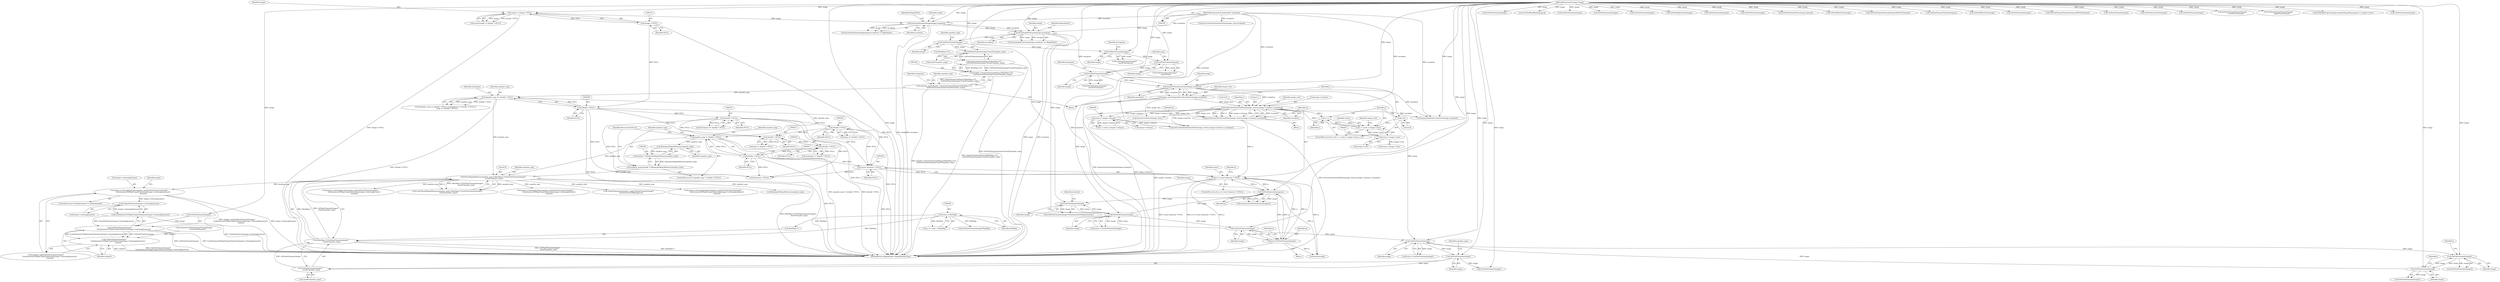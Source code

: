 digraph "0_ImageMagick_76401e172ea3a55182be2b8e2aca4d07270f6da6_0@array" {
"1000666" [label="(Call,image->colormap[j].green=equalize_map[GetPixelChannels(image)*\n                ScaleQuantumToMap(ClampToQuantum(image->colormap[j].green))+\n                channel])"];
"1000447" [label="(Call,ResetMagickMemory(equalize_map,0,(MaxMap+1)*GetPixelChannels(image)*\n    sizeof(*equalize_map)))"];
"1000253" [label="(Call,equalize_map=(double *) RelinquishMagickMemory(equalize_map))"];
"1000255" [label="(Call,(double *) RelinquishMagickMemory(equalize_map))"];
"1000257" [label="(Call,RelinquishMagickMemory(equalize_map))"];
"1000248" [label="(Call,equalize_map != (double *) NULL)"];
"1000206" [label="(Call,equalize_map == (double *) NULL)"];
"1000162" [label="(Call,equalize_map=(double *) AcquireQuantumMemory(MaxMap+1UL,\n     GetPixelChannels(image)*sizeof(*equalize_map)))"];
"1000164" [label="(Call,(double *) AcquireQuantumMemory(MaxMap+1UL,\n     GetPixelChannels(image)*sizeof(*equalize_map)))"];
"1000166" [label="(Call,AcquireQuantumMemory(MaxMap+1UL,\n     GetPixelChannels(image)*sizeof(*equalize_map)))"];
"1000170" [label="(Call,GetPixelChannels(image)*sizeof(*equalize_map))"];
"1000171" [label="(Call,GetPixelChannels(image))"];
"1000156" [label="(Call,SyncImagePixelCache(image,exception))"];
"1000133" [label="(Call,AccelerateEqualizeImage(image,exception))"];
"1000120" [label="(Call,image != (Image *) NULL)"];
"1000106" [label="(MethodParameterIn,Image *image)"];
"1000122" [label="(Call,(Image *) NULL)"];
"1000107" [label="(MethodParameterIn,ExceptionInfo *exception)"];
"1000208" [label="(Call,(double *) NULL)"];
"1000250" [label="(Call,(double *) NULL)"];
"1000238" [label="(Call,(double *) NULL)"];
"1000226" [label="(Call,(double *) NULL)"];
"1000219" [label="(Call,(double *) NULL)"];
"1000214" [label="(Call,(double *) NULL)"];
"1000450" [label="(Call,(MaxMap+1)*GetPixelChannels(image)*\n    sizeof(*equalize_map))"];
"1000419" [label="(Call,(ssize_t) MaxMap)"];
"1000454" [label="(Call,GetPixelChannels(image)*\n    sizeof(*equalize_map))"];
"1000455" [label="(Call,GetPixelChannels(image))"];
"1000403" [label="(Call,GetPixelChannels(image))"];
"1000285" [label="(Call,AcquireVirtualCacheView(image,exception))"];
"1000278" [label="(Call,GetPixelChannels(image))"];
"1000199" [label="(Call,GetPixelChannels(image))"];
"1000185" [label="(Call,GetPixelChannels(image))"];
"1000389" [label="(Call,GetPixelChannels(image))"];
"1000353" [label="(Call,GetPixelChannels(image))"];
"1000382" [label="(Call,GetPixelChannels(image))"];
"1000374" [label="(Call,GetPixelIntensity(image,p))"];
"1000387" [label="(Call,p+=GetPixelChannels(image))"];
"1000321" [label="(Call,p == (const Quantum *) NULL)"];
"1000309" [label="(Call,p=GetCacheViewVirtualPixels(image_view,0,y,image->columns,1,exception))"];
"1000311" [label="(Call,GetCacheViewVirtualPixels(image_view,0,y,image->columns,1,exception))"];
"1000283" [label="(Call,image_view=AcquireVirtualCacheView(image,exception))"];
"1000292" [label="(Call,y < (ssize_t) image->rows)"];
"1000289" [label="(Call,y=0)"];
"1000299" [label="(Call,y++)"];
"1000294" [label="(Call,(ssize_t) image->rows)"];
"1000337" [label="(Call,(ssize_t) image->columns)"];
"1000323" [label="(Call,(const Quantum *) NULL)"];
"1000440" [label="(Call,GetPixelChannels(image))"];
"1000431" [label="(Call,GetPixelChannels(image))"];
"1000681" [label="(Call,ClampToQuantum(image->colormap[j].green))"];
"1000680" [label="(Call,ScaleQuantumToMap(ClampToQuantum(image->colormap[j].green)))"];
"1000677" [label="(Call,GetPixelChannels(image)*\n                ScaleQuantumToMap(ClampToQuantum(image->colormap[j].green)))"];
"1000676" [label="(Call,GetPixelChannels(image)*\n                ScaleQuantumToMap(ClampToQuantum(image->colormap[j].green))+\n                channel)"];
"1000404" [label="(Identifier,image)"];
"1000484" [label="(Call,GetPixelChannels(image))"];
"1000175" [label="(Identifier,equalize_map)"];
"1000381" [label="(Call,GetPixelChannels(image)*ScaleQuantumToMap(intensity))"];
"1000249" [label="(Identifier,equalize_map)"];
"1000354" [label="(Identifier,image)"];
"1000228" [label="(Identifier,NULL)"];
"1000296" [label="(Call,image->rows)"];
"1000449" [label="(Literal,0)"];
"1000282" [label="(Identifier,histogram)"];
"1000314" [label="(Identifier,y)"];
"1000155" [label="(Call,SyncImagePixelCache(image,exception) == MagickFalse)"];
"1000909" [label="(Call,GetPixelChannels(image))"];
"1000300" [label="(Identifier,y)"];
"1000456" [label="(Identifier,image)"];
"1000447" [label="(Call,ResetMagickMemory(equalize_map,0,(MaxMap+1)*GetPixelChannels(image)*\n    sizeof(*equalize_map)))"];
"1000177" [label="(Identifier,histogram)"];
"1000258" [label="(Identifier,equalize_map)"];
"1000813" [label="(Call,GetCacheViewAuthenticPixels(image_view,0,y,image->columns,1,exception))"];
"1000216" [label="(Identifier,NULL)"];
"1000257" [label="(Call,RelinquishMagickMemory(equalize_map))"];
"1000351" [label="(Call,(ssize_t) GetPixelChannels(image))"];
"1000658" [label="(ControlStructure,if (black[channel] != white[channel]))"];
"1000850" [label="(Call,GetPixelReadMask(image,q))"];
"1000106" [label="(MethodParameterIn,Image *image)"];
"1000439" [label="(Call,GetPixelChannels(image)*j)"];
"1000198" [label="(Call,GetPixelChannels(image)*\n    sizeof(*map))"];
"1000189" [label="(Identifier,histogram)"];
"1000620" [label="(Call,image->colormap[j].red=equalize_map[GetPixelChannels(image)*\n                ScaleQuantumToMap(ClampToQuantum(image->colormap[j].red))+\n                channel])"];
"1000212" [label="(Call,histogram == (double *) NULL)"];
"1000318" [label="(Literal,1)"];
"1000236" [label="(Call,histogram != (double *) NULL)"];
"1000328" [label="(Identifier,status)"];
"1000217" [label="(Call,map == (double *) NULL)"];
"1000393" [label="(Call,DestroyCacheView(image_view))"];
"1000392" [label="(Identifier,image_view)"];
"1000277" [label="(Call,GetPixelChannels(image)*\n    sizeof(*histogram))"];
"1000166" [label="(Call,AcquireQuantumMemory(MaxMap+1UL,\n     GetPixelChannels(image)*sizeof(*equalize_map)))"];
"1000335" [label="(Call,x < (ssize_t) image->columns)"];
"1000121" [label="(Identifier,image)"];
"1000455" [label="(Call,GetPixelChannels(image))"];
"1000213" [label="(Identifier,histogram)"];
"1000825" [label="(Call,(Quantum *) NULL)"];
"1000385" [label="(Identifier,intensity)"];
"1000210" [label="(Identifier,NULL)"];
"1000918" [label="(Call,GetPixelChannels(image))"];
"1000868" [label="(Call,GetPixelChannels(image))"];
"1000226" [label="(Call,(double *) NULL)"];
"1000922" [label="(Call,SyncCacheViewAuthenticPixels(image_view,exception))"];
"1000344" [label="(Block,)"];
"1000320" [label="(ControlStructure,if (p == (const Quantum *) NULL))"];
"1000770" [label="(Call,GetPixelChannels(image))"];
"1000162" [label="(Call,equalize_map=(double *) AcquireQuantumMemory(MaxMap+1UL,\n     GetPixelChannels(image)*sizeof(*equalize_map)))"];
"1000445" [label="(Call,(void) ResetMagickMemory(equalize_map,0,(MaxMap+1)*GetPixelChannels(image)*\n    sizeof(*equalize_map)))"];
"1000156" [label="(Call,SyncImagePixelCache(image,exception))"];
"1000108" [label="(Block,)"];
"1000417" [label="(Call,j <= (ssize_t) MaxMap)"];
"1000163" [label="(Identifier,equalize_map)"];
"1000375" [label="(Identifier,image)"];
"1000203" [label="(Identifier,map)"];
"1000312" [label="(Identifier,image_view)"];
"1000712" [label="(Call,image->colormap[j].blue=equalize_map[GetPixelChannels(image)*\n                ScaleQuantumToMap(ClampToQuantum(image->colormap[j].blue))+\n                channel])"];
"1000135" [label="(Identifier,exception)"];
"1000284" [label="(Identifier,image_view)"];
"1000325" [label="(Identifier,NULL)"];
"1000674" [label="(Call,equalize_map[GetPixelChannels(image)*\n                ScaleQuantumToMap(ClampToQuantum(image->colormap[j].green))+\n                channel])"];
"1000787" [label="(Call,AcquireAuthenticCacheView(image,exception))"];
"1000219" [label="(Call,(double *) NULL)"];
"1000240" [label="(Identifier,NULL)"];
"1000185" [label="(Call,GetPixelChannels(image))"];
"1000260" [label="(Identifier,ResourceLimitError)"];
"1000252" [label="(Identifier,NULL)"];
"1000442" [label="(Identifier,j)"];
"1000134" [label="(Identifier,image)"];
"1000376" [label="(Identifier,p)"];
"1000431" [label="(Call,GetPixelChannels(image))"];
"1000450" [label="(Call,(MaxMap+1)*GetPixelChannels(image)*\n    sizeof(*equalize_map))"];
"1000207" [label="(Identifier,equalize_map)"];
"1000238" [label="(Call,(double *) NULL)"];
"1000199" [label="(Call,GetPixelChannels(image))"];
"1000132" [label="(Call,AccelerateEqualizeImage(image,exception) != MagickFalse)"];
"1000158" [label="(Identifier,exception)"];
"1000678" [label="(Call,GetPixelChannels(image))"];
"1000739" [label="(Call,GetPixelAlphaTraits(image))"];
"1000724" [label="(Call,GetPixelChannels(image))"];
"1000214" [label="(Call,(double *) NULL)"];
"1000285" [label="(Call,AcquireVirtualCacheView(image,exception))"];
"1000430" [label="(Call,GetPixelChannels(image)*j)"];
"1000255" [label="(Call,(double *) RelinquishMagickMemory(equalize_map))"];
"1000171" [label="(Call,GetPixelChannels(image))"];
"1000279" [label="(Identifier,image)"];
"1000250" [label="(Call,(double *) NULL)"];
"1000459" [label="(Identifier,equalize_map)"];
"1000432" [label="(Identifier,image)"];
"1000682" [label="(Call,image->colormap[j].green)"];
"1000666" [label="(Call,image->colormap[j].green=equalize_map[GetPixelChannels(image)*\n                ScaleQuantumToMap(ClampToQuantum(image->colormap[j].green))+\n                channel])"];
"1000550" [label="(Call,GetPixelChannels(image))"];
"1000337" [label="(Call,(ssize_t) image->columns)"];
"1000694" [label="(Identifier,image)"];
"1000882" [label="(Call,GetPixelChannelTraits(image,channel))"];
"1000119" [label="(Call,assert(image != (Image *) NULL))"];
"1000904" [label="(Call,ClampToQuantum(equalize_map[GetPixelChannels(image)*\n          ScaleQuantumToMap(q[j])+j]))"];
"1000457" [label="(Call,sizeof(*equalize_map))"];
"1000283" [label="(Call,image_view=AcquireVirtualCacheView(image,exception))"];
"1000323" [label="(Call,(const Quantum *) NULL)"];
"1000315" [label="(Call,image->columns)"];
"1000353" [label="(Call,GetPixelChannels(image))"];
"1000504" [label="(Call,GetPixelChannels(image)*MaxMap)"];
"1000387" [label="(Call,p+=GetPixelChannels(image))"];
"1000173" [label="(Call,sizeof(*equalize_map))"];
"1000170" [label="(Call,GetPixelChannels(image)*sizeof(*equalize_map))"];
"1000253" [label="(Call,equalize_map=(double *) RelinquishMagickMemory(equalize_map))"];
"1000374" [label="(Call,GetPixelIntensity(image,p))"];
"1000421" [label="(Identifier,MaxMap)"];
"1000206" [label="(Call,equalize_map == (double *) NULL)"];
"1000254" [label="(Identifier,equalize_map)"];
"1000164" [label="(Call,(double *) AcquireQuantumMemory(MaxMap+1UL,\n     GetPixelChannels(image)*sizeof(*equalize_map)))"];
"1000311" [label="(Call,GetCacheViewVirtualPixels(image_view,0,y,image->columns,1,exception))"];
"1000383" [label="(Identifier,image)"];
"1000310" [label="(Identifier,p)"];
"1000382" [label="(Call,GetPixelChannels(image))"];
"1000107" [label="(MethodParameterIn,ExceptionInfo *exception)"];
"1000601" [label="(Call,GetPixelRedTraits(image))"];
"1000309" [label="(Call,p=GetCacheViewVirtualPixels(image_view,0,y,image->columns,1,exception))"];
"1000287" [label="(Identifier,exception)"];
"1000339" [label="(Call,image->columns)"];
"1000122" [label="(Call,(Image *) NULL)"];
"1000758" [label="(Call,image->colormap[j].alpha=equalize_map[GetPixelChannels(image)*\n                ScaleQuantumToMap(ClampToQuantum(image->colormap[j].alpha))+\n                channel])"];
"1000433" [label="(Identifier,j)"];
"1000968" [label="(MethodReturn,MagickExport MagickBooleanType)"];
"1000333" [label="(Identifier,x)"];
"1000964" [label="(Call,RelinquishMagickMemory(equalize_map))"];
"1000167" [label="(Call,MaxMap+1UL)"];
"1000248" [label="(Call,equalize_map != (double *) NULL)"];
"1000653" [label="(Call,channel=GetPixelChannelChannel(image,\n              GreenPixelChannel))"];
"1000390" [label="(Identifier,image)"];
"1000286" [label="(Identifier,image)"];
"1000403" [label="(Call,GetPixelChannels(image))"];
"1000289" [label="(Call,y=0)"];
"1000796" [label="(Call,(ssize_t) image->rows)"];
"1000701" [label="(Call,GetPixelChannelChannel(image,BluePixelChannel))"];
"1000876" [label="(Call,GetPixelChannelChannel(image,j))"];
"1000454" [label="(Call,GetPixelChannels(image)*\n    sizeof(*equalize_map))"];
"1000693" [label="(Call,GetPixelBlueTraits(image))"];
"1000451" [label="(Call,MaxMap+1)"];
"1000299" [label="(Call,y++)"];
"1000291" [label="(Literal,0)"];
"1000533" [label="(Call,GetPixelChannels(image))"];
"1000124" [label="(Identifier,NULL)"];
"1000372" [label="(Call,intensity=GetPixelIntensity(image,p))"];
"1000680" [label="(Call,ScaleQuantumToMap(ClampToQuantum(image->colormap[j].green)))"];
"1000609" [label="(Call,GetPixelChannelChannel(image,RedPixelChannel))"];
"1000157" [label="(Identifier,image)"];
"1000321" [label="(Call,p == (const Quantum *) NULL)"];
"1000681" [label="(Call,ClampToQuantum(image->colormap[j].green))"];
"1000294" [label="(Call,(ssize_t) image->rows)"];
"1000667" [label="(Call,image->colormap[j].green)"];
"1000200" [label="(Identifier,image)"];
"1000186" [label="(Identifier,image)"];
"1000136" [label="(Identifier,MagickFalse)"];
"1000319" [label="(Identifier,exception)"];
"1000359" [label="(Call,intensity=p[i])"];
"1000301" [label="(Block,)"];
"1000440" [label="(Call,GetPixelChannels(image))"];
"1000857" [label="(Call,GetPixelChannels(image))"];
"1000647" [label="(Call,GetPixelGreenTraits(image))"];
"1000632" [label="(Call,GetPixelChannels(image))"];
"1000655" [label="(Call,GetPixelChannelChannel(image,\n              GreenPixelChannel))"];
"1000290" [label="(Identifier,y)"];
"1000133" [label="(Call,AccelerateEqualizeImage(image,exception))"];
"1000221" [label="(Identifier,NULL)"];
"1000401" [label="(Call,(ssize_t) GetPixelChannels(image))"];
"1000313" [label="(Literal,0)"];
"1000747" [label="(Call,GetPixelChannelChannel(image,\n              AlphaPixelChannel))"];
"1000184" [label="(Call,GetPixelChannels(image)*\n    sizeof(*histogram))"];
"1000689" [label="(Identifier,channel)"];
"1000448" [label="(Identifier,equalize_map)"];
"1000292" [label="(Call,y < (ssize_t) image->rows)"];
"1000306" [label="(Identifier,status)"];
"1000120" [label="(Call,image != (Image *) NULL)"];
"1000677" [label="(Call,GetPixelChannels(image)*\n                ScaleQuantumToMap(ClampToQuantum(image->colormap[j].green)))"];
"1000247" [label="(ControlStructure,if (equalize_map != (double *) NULL))"];
"1000941" [label="(Call,SetImageProgress(image,EqualizeImageTag,progress++,image->rows))"];
"1000419" [label="(Call,(ssize_t) MaxMap)"];
"1000224" [label="(Call,map != (double *) NULL)"];
"1000288" [label="(ControlStructure,for (y=0; y < (ssize_t) image->rows; y++))"];
"1000322" [label="(Identifier,p)"];
"1000505" [label="(Call,GetPixelChannels(image))"];
"1000278" [label="(Call,GetPixelChannels(image))"];
"1000388" [label="(Identifier,p)"];
"1000159" [label="(Identifier,MagickFalse)"];
"1000389" [label="(Call,GetPixelChannels(image))"];
"1000676" [label="(Call,GetPixelChannels(image)*\n                ScaleQuantumToMap(ClampToQuantum(image->colormap[j].green))+\n                channel)"];
"1000343" [label="(Identifier,x)"];
"1000208" [label="(Call,(double *) NULL)"];
"1000205" [label="(Call,(equalize_map == (double *) NULL) || (histogram == (double *) NULL) ||\n      (map == (double *) NULL))"];
"1000172" [label="(Identifier,image)"];
"1000293" [label="(Identifier,y)"];
"1000441" [label="(Identifier,image)"];
"1000666" -> "1000658"  [label="AST: "];
"1000666" -> "1000674"  [label="CFG: "];
"1000667" -> "1000666"  [label="AST: "];
"1000674" -> "1000666"  [label="AST: "];
"1000694" -> "1000666"  [label="CFG: "];
"1000666" -> "1000968"  [label="DDG: equalize_map[GetPixelChannels(image)*\n                ScaleQuantumToMap(ClampToQuantum(image->colormap[j].green))+\n                channel]"];
"1000666" -> "1000968"  [label="DDG: image->colormap[j].green"];
"1000447" -> "1000666"  [label="DDG: equalize_map"];
"1000666" -> "1000681"  [label="DDG: image->colormap[j].green"];
"1000447" -> "1000445"  [label="AST: "];
"1000447" -> "1000450"  [label="CFG: "];
"1000448" -> "1000447"  [label="AST: "];
"1000449" -> "1000447"  [label="AST: "];
"1000450" -> "1000447"  [label="AST: "];
"1000445" -> "1000447"  [label="CFG: "];
"1000447" -> "1000968"  [label="DDG: (MaxMap+1)*GetPixelChannels(image)*\n    sizeof(*equalize_map)"];
"1000447" -> "1000445"  [label="DDG: equalize_map"];
"1000447" -> "1000445"  [label="DDG: 0"];
"1000447" -> "1000445"  [label="DDG: (MaxMap+1)*GetPixelChannels(image)*\n    sizeof(*equalize_map)"];
"1000253" -> "1000447"  [label="DDG: equalize_map"];
"1000206" -> "1000447"  [label="DDG: equalize_map"];
"1000248" -> "1000447"  [label="DDG: equalize_map"];
"1000450" -> "1000447"  [label="DDG: MaxMap+1"];
"1000450" -> "1000447"  [label="DDG: GetPixelChannels(image)*\n    sizeof(*equalize_map)"];
"1000447" -> "1000620"  [label="DDG: equalize_map"];
"1000447" -> "1000712"  [label="DDG: equalize_map"];
"1000447" -> "1000758"  [label="DDG: equalize_map"];
"1000447" -> "1000904"  [label="DDG: equalize_map"];
"1000447" -> "1000964"  [label="DDG: equalize_map"];
"1000253" -> "1000247"  [label="AST: "];
"1000253" -> "1000255"  [label="CFG: "];
"1000254" -> "1000253"  [label="AST: "];
"1000255" -> "1000253"  [label="AST: "];
"1000260" -> "1000253"  [label="CFG: "];
"1000255" -> "1000253"  [label="DDG: RelinquishMagickMemory(equalize_map)"];
"1000255" -> "1000257"  [label="CFG: "];
"1000256" -> "1000255"  [label="AST: "];
"1000257" -> "1000255"  [label="AST: "];
"1000257" -> "1000255"  [label="DDG: equalize_map"];
"1000257" -> "1000258"  [label="CFG: "];
"1000258" -> "1000257"  [label="AST: "];
"1000248" -> "1000257"  [label="DDG: equalize_map"];
"1000248" -> "1000247"  [label="AST: "];
"1000248" -> "1000250"  [label="CFG: "];
"1000249" -> "1000248"  [label="AST: "];
"1000250" -> "1000248"  [label="AST: "];
"1000254" -> "1000248"  [label="CFG: "];
"1000260" -> "1000248"  [label="CFG: "];
"1000248" -> "1000968"  [label="DDG: equalize_map != (double *) NULL"];
"1000248" -> "1000968"  [label="DDG: (double *) NULL"];
"1000206" -> "1000248"  [label="DDG: equalize_map"];
"1000250" -> "1000248"  [label="DDG: NULL"];
"1000206" -> "1000205"  [label="AST: "];
"1000206" -> "1000208"  [label="CFG: "];
"1000207" -> "1000206"  [label="AST: "];
"1000208" -> "1000206"  [label="AST: "];
"1000213" -> "1000206"  [label="CFG: "];
"1000205" -> "1000206"  [label="CFG: "];
"1000206" -> "1000968"  [label="DDG: (double *) NULL"];
"1000206" -> "1000205"  [label="DDG: equalize_map"];
"1000206" -> "1000205"  [label="DDG: (double *) NULL"];
"1000162" -> "1000206"  [label="DDG: equalize_map"];
"1000208" -> "1000206"  [label="DDG: NULL"];
"1000162" -> "1000108"  [label="AST: "];
"1000162" -> "1000164"  [label="CFG: "];
"1000163" -> "1000162"  [label="AST: "];
"1000164" -> "1000162"  [label="AST: "];
"1000177" -> "1000162"  [label="CFG: "];
"1000162" -> "1000968"  [label="DDG: (double *) AcquireQuantumMemory(MaxMap+1UL,\n     GetPixelChannels(image)*sizeof(*equalize_map))"];
"1000164" -> "1000162"  [label="DDG: AcquireQuantumMemory(MaxMap+1UL,\n     GetPixelChannels(image)*sizeof(*equalize_map))"];
"1000164" -> "1000166"  [label="CFG: "];
"1000165" -> "1000164"  [label="AST: "];
"1000166" -> "1000164"  [label="AST: "];
"1000164" -> "1000968"  [label="DDG: AcquireQuantumMemory(MaxMap+1UL,\n     GetPixelChannels(image)*sizeof(*equalize_map))"];
"1000166" -> "1000164"  [label="DDG: MaxMap+1UL"];
"1000166" -> "1000164"  [label="DDG: GetPixelChannels(image)*sizeof(*equalize_map)"];
"1000166" -> "1000170"  [label="CFG: "];
"1000167" -> "1000166"  [label="AST: "];
"1000170" -> "1000166"  [label="AST: "];
"1000166" -> "1000968"  [label="DDG: GetPixelChannels(image)*sizeof(*equalize_map)"];
"1000170" -> "1000166"  [label="DDG: GetPixelChannels(image)"];
"1000170" -> "1000173"  [label="CFG: "];
"1000171" -> "1000170"  [label="AST: "];
"1000173" -> "1000170"  [label="AST: "];
"1000171" -> "1000170"  [label="DDG: image"];
"1000171" -> "1000172"  [label="CFG: "];
"1000172" -> "1000171"  [label="AST: "];
"1000175" -> "1000171"  [label="CFG: "];
"1000156" -> "1000171"  [label="DDG: image"];
"1000106" -> "1000171"  [label="DDG: image"];
"1000171" -> "1000185"  [label="DDG: image"];
"1000156" -> "1000155"  [label="AST: "];
"1000156" -> "1000158"  [label="CFG: "];
"1000157" -> "1000156"  [label="AST: "];
"1000158" -> "1000156"  [label="AST: "];
"1000159" -> "1000156"  [label="CFG: "];
"1000156" -> "1000968"  [label="DDG: image"];
"1000156" -> "1000968"  [label="DDG: exception"];
"1000156" -> "1000155"  [label="DDG: image"];
"1000156" -> "1000155"  [label="DDG: exception"];
"1000133" -> "1000156"  [label="DDG: image"];
"1000133" -> "1000156"  [label="DDG: exception"];
"1000106" -> "1000156"  [label="DDG: image"];
"1000107" -> "1000156"  [label="DDG: exception"];
"1000156" -> "1000285"  [label="DDG: exception"];
"1000133" -> "1000132"  [label="AST: "];
"1000133" -> "1000135"  [label="CFG: "];
"1000134" -> "1000133"  [label="AST: "];
"1000135" -> "1000133"  [label="AST: "];
"1000136" -> "1000133"  [label="CFG: "];
"1000133" -> "1000968"  [label="DDG: image"];
"1000133" -> "1000968"  [label="DDG: exception"];
"1000133" -> "1000132"  [label="DDG: image"];
"1000133" -> "1000132"  [label="DDG: exception"];
"1000120" -> "1000133"  [label="DDG: image"];
"1000106" -> "1000133"  [label="DDG: image"];
"1000107" -> "1000133"  [label="DDG: exception"];
"1000120" -> "1000119"  [label="AST: "];
"1000120" -> "1000122"  [label="CFG: "];
"1000121" -> "1000120"  [label="AST: "];
"1000122" -> "1000120"  [label="AST: "];
"1000119" -> "1000120"  [label="CFG: "];
"1000120" -> "1000968"  [label="DDG: (Image *) NULL"];
"1000120" -> "1000119"  [label="DDG: image"];
"1000120" -> "1000119"  [label="DDG: (Image *) NULL"];
"1000106" -> "1000120"  [label="DDG: image"];
"1000122" -> "1000120"  [label="DDG: NULL"];
"1000106" -> "1000105"  [label="AST: "];
"1000106" -> "1000968"  [label="DDG: image"];
"1000106" -> "1000185"  [label="DDG: image"];
"1000106" -> "1000199"  [label="DDG: image"];
"1000106" -> "1000278"  [label="DDG: image"];
"1000106" -> "1000285"  [label="DDG: image"];
"1000106" -> "1000353"  [label="DDG: image"];
"1000106" -> "1000374"  [label="DDG: image"];
"1000106" -> "1000382"  [label="DDG: image"];
"1000106" -> "1000389"  [label="DDG: image"];
"1000106" -> "1000403"  [label="DDG: image"];
"1000106" -> "1000431"  [label="DDG: image"];
"1000106" -> "1000440"  [label="DDG: image"];
"1000106" -> "1000455"  [label="DDG: image"];
"1000106" -> "1000484"  [label="DDG: image"];
"1000106" -> "1000505"  [label="DDG: image"];
"1000106" -> "1000533"  [label="DDG: image"];
"1000106" -> "1000550"  [label="DDG: image"];
"1000106" -> "1000601"  [label="DDG: image"];
"1000106" -> "1000609"  [label="DDG: image"];
"1000106" -> "1000632"  [label="DDG: image"];
"1000106" -> "1000647"  [label="DDG: image"];
"1000106" -> "1000655"  [label="DDG: image"];
"1000106" -> "1000678"  [label="DDG: image"];
"1000106" -> "1000693"  [label="DDG: image"];
"1000106" -> "1000701"  [label="DDG: image"];
"1000106" -> "1000724"  [label="DDG: image"];
"1000106" -> "1000739"  [label="DDG: image"];
"1000106" -> "1000747"  [label="DDG: image"];
"1000106" -> "1000770"  [label="DDG: image"];
"1000106" -> "1000787"  [label="DDG: image"];
"1000106" -> "1000850"  [label="DDG: image"];
"1000106" -> "1000857"  [label="DDG: image"];
"1000106" -> "1000868"  [label="DDG: image"];
"1000106" -> "1000876"  [label="DDG: image"];
"1000106" -> "1000882"  [label="DDG: image"];
"1000106" -> "1000909"  [label="DDG: image"];
"1000106" -> "1000918"  [label="DDG: image"];
"1000106" -> "1000941"  [label="DDG: image"];
"1000122" -> "1000124"  [label="CFG: "];
"1000123" -> "1000122"  [label="AST: "];
"1000124" -> "1000122"  [label="AST: "];
"1000122" -> "1000968"  [label="DDG: NULL"];
"1000122" -> "1000208"  [label="DDG: NULL"];
"1000107" -> "1000105"  [label="AST: "];
"1000107" -> "1000968"  [label="DDG: exception"];
"1000107" -> "1000285"  [label="DDG: exception"];
"1000107" -> "1000311"  [label="DDG: exception"];
"1000107" -> "1000787"  [label="DDG: exception"];
"1000107" -> "1000813"  [label="DDG: exception"];
"1000107" -> "1000922"  [label="DDG: exception"];
"1000208" -> "1000210"  [label="CFG: "];
"1000209" -> "1000208"  [label="AST: "];
"1000210" -> "1000208"  [label="AST: "];
"1000208" -> "1000968"  [label="DDG: NULL"];
"1000208" -> "1000214"  [label="DDG: NULL"];
"1000208" -> "1000226"  [label="DDG: NULL"];
"1000208" -> "1000323"  [label="DDG: NULL"];
"1000208" -> "1000825"  [label="DDG: NULL"];
"1000250" -> "1000252"  [label="CFG: "];
"1000251" -> "1000250"  [label="AST: "];
"1000252" -> "1000250"  [label="AST: "];
"1000250" -> "1000968"  [label="DDG: NULL"];
"1000238" -> "1000250"  [label="DDG: NULL"];
"1000250" -> "1000323"  [label="DDG: NULL"];
"1000250" -> "1000825"  [label="DDG: NULL"];
"1000238" -> "1000236"  [label="AST: "];
"1000238" -> "1000240"  [label="CFG: "];
"1000239" -> "1000238"  [label="AST: "];
"1000240" -> "1000238"  [label="AST: "];
"1000236" -> "1000238"  [label="CFG: "];
"1000238" -> "1000236"  [label="DDG: NULL"];
"1000226" -> "1000238"  [label="DDG: NULL"];
"1000226" -> "1000224"  [label="AST: "];
"1000226" -> "1000228"  [label="CFG: "];
"1000227" -> "1000226"  [label="AST: "];
"1000228" -> "1000226"  [label="AST: "];
"1000224" -> "1000226"  [label="CFG: "];
"1000226" -> "1000224"  [label="DDG: NULL"];
"1000219" -> "1000226"  [label="DDG: NULL"];
"1000214" -> "1000226"  [label="DDG: NULL"];
"1000219" -> "1000217"  [label="AST: "];
"1000219" -> "1000221"  [label="CFG: "];
"1000220" -> "1000219"  [label="AST: "];
"1000221" -> "1000219"  [label="AST: "];
"1000217" -> "1000219"  [label="CFG: "];
"1000219" -> "1000968"  [label="DDG: NULL"];
"1000219" -> "1000217"  [label="DDG: NULL"];
"1000214" -> "1000219"  [label="DDG: NULL"];
"1000219" -> "1000323"  [label="DDG: NULL"];
"1000219" -> "1000825"  [label="DDG: NULL"];
"1000214" -> "1000212"  [label="AST: "];
"1000214" -> "1000216"  [label="CFG: "];
"1000215" -> "1000214"  [label="AST: "];
"1000216" -> "1000214"  [label="AST: "];
"1000212" -> "1000214"  [label="CFG: "];
"1000214" -> "1000968"  [label="DDG: NULL"];
"1000214" -> "1000212"  [label="DDG: NULL"];
"1000214" -> "1000323"  [label="DDG: NULL"];
"1000214" -> "1000825"  [label="DDG: NULL"];
"1000450" -> "1000454"  [label="CFG: "];
"1000451" -> "1000450"  [label="AST: "];
"1000454" -> "1000450"  [label="AST: "];
"1000450" -> "1000968"  [label="DDG: MaxMap+1"];
"1000450" -> "1000968"  [label="DDG: GetPixelChannels(image)*\n    sizeof(*equalize_map)"];
"1000419" -> "1000450"  [label="DDG: MaxMap"];
"1000454" -> "1000450"  [label="DDG: GetPixelChannels(image)"];
"1000419" -> "1000417"  [label="AST: "];
"1000419" -> "1000421"  [label="CFG: "];
"1000420" -> "1000419"  [label="AST: "];
"1000421" -> "1000419"  [label="AST: "];
"1000417" -> "1000419"  [label="CFG: "];
"1000419" -> "1000417"  [label="DDG: MaxMap"];
"1000419" -> "1000451"  [label="DDG: MaxMap"];
"1000419" -> "1000504"  [label="DDG: MaxMap"];
"1000454" -> "1000457"  [label="CFG: "];
"1000455" -> "1000454"  [label="AST: "];
"1000457" -> "1000454"  [label="AST: "];
"1000455" -> "1000454"  [label="DDG: image"];
"1000455" -> "1000456"  [label="CFG: "];
"1000456" -> "1000455"  [label="AST: "];
"1000459" -> "1000455"  [label="CFG: "];
"1000403" -> "1000455"  [label="DDG: image"];
"1000455" -> "1000484"  [label="DDG: image"];
"1000403" -> "1000401"  [label="AST: "];
"1000403" -> "1000404"  [label="CFG: "];
"1000404" -> "1000403"  [label="AST: "];
"1000401" -> "1000403"  [label="CFG: "];
"1000403" -> "1000401"  [label="DDG: image"];
"1000285" -> "1000403"  [label="DDG: image"];
"1000389" -> "1000403"  [label="DDG: image"];
"1000440" -> "1000403"  [label="DDG: image"];
"1000403" -> "1000431"  [label="DDG: image"];
"1000285" -> "1000283"  [label="AST: "];
"1000285" -> "1000287"  [label="CFG: "];
"1000286" -> "1000285"  [label="AST: "];
"1000287" -> "1000285"  [label="AST: "];
"1000283" -> "1000285"  [label="CFG: "];
"1000285" -> "1000283"  [label="DDG: image"];
"1000285" -> "1000283"  [label="DDG: exception"];
"1000278" -> "1000285"  [label="DDG: image"];
"1000285" -> "1000311"  [label="DDG: exception"];
"1000285" -> "1000353"  [label="DDG: image"];
"1000285" -> "1000787"  [label="DDG: exception"];
"1000278" -> "1000277"  [label="AST: "];
"1000278" -> "1000279"  [label="CFG: "];
"1000279" -> "1000278"  [label="AST: "];
"1000282" -> "1000278"  [label="CFG: "];
"1000278" -> "1000277"  [label="DDG: image"];
"1000199" -> "1000278"  [label="DDG: image"];
"1000199" -> "1000198"  [label="AST: "];
"1000199" -> "1000200"  [label="CFG: "];
"1000200" -> "1000199"  [label="AST: "];
"1000203" -> "1000199"  [label="CFG: "];
"1000199" -> "1000198"  [label="DDG: image"];
"1000185" -> "1000199"  [label="DDG: image"];
"1000185" -> "1000184"  [label="AST: "];
"1000185" -> "1000186"  [label="CFG: "];
"1000186" -> "1000185"  [label="AST: "];
"1000189" -> "1000185"  [label="CFG: "];
"1000185" -> "1000184"  [label="DDG: image"];
"1000389" -> "1000387"  [label="AST: "];
"1000389" -> "1000390"  [label="CFG: "];
"1000390" -> "1000389"  [label="AST: "];
"1000387" -> "1000389"  [label="CFG: "];
"1000389" -> "1000353"  [label="DDG: image"];
"1000389" -> "1000387"  [label="DDG: image"];
"1000353" -> "1000389"  [label="DDG: image"];
"1000353" -> "1000351"  [label="AST: "];
"1000353" -> "1000354"  [label="CFG: "];
"1000354" -> "1000353"  [label="AST: "];
"1000351" -> "1000353"  [label="CFG: "];
"1000353" -> "1000351"  [label="DDG: image"];
"1000382" -> "1000353"  [label="DDG: image"];
"1000353" -> "1000374"  [label="DDG: image"];
"1000353" -> "1000382"  [label="DDG: image"];
"1000382" -> "1000381"  [label="AST: "];
"1000382" -> "1000383"  [label="CFG: "];
"1000383" -> "1000382"  [label="AST: "];
"1000385" -> "1000382"  [label="CFG: "];
"1000382" -> "1000381"  [label="DDG: image"];
"1000374" -> "1000382"  [label="DDG: image"];
"1000374" -> "1000372"  [label="AST: "];
"1000374" -> "1000376"  [label="CFG: "];
"1000375" -> "1000374"  [label="AST: "];
"1000376" -> "1000374"  [label="AST: "];
"1000372" -> "1000374"  [label="CFG: "];
"1000374" -> "1000321"  [label="DDG: p"];
"1000374" -> "1000359"  [label="DDG: p"];
"1000374" -> "1000372"  [label="DDG: image"];
"1000374" -> "1000372"  [label="DDG: p"];
"1000387" -> "1000374"  [label="DDG: p"];
"1000321" -> "1000374"  [label="DDG: p"];
"1000374" -> "1000387"  [label="DDG: p"];
"1000387" -> "1000344"  [label="AST: "];
"1000388" -> "1000387"  [label="AST: "];
"1000343" -> "1000387"  [label="CFG: "];
"1000387" -> "1000968"  [label="DDG: p"];
"1000387" -> "1000321"  [label="DDG: p"];
"1000387" -> "1000359"  [label="DDG: p"];
"1000321" -> "1000387"  [label="DDG: p"];
"1000321" -> "1000320"  [label="AST: "];
"1000321" -> "1000323"  [label="CFG: "];
"1000322" -> "1000321"  [label="AST: "];
"1000323" -> "1000321"  [label="AST: "];
"1000328" -> "1000321"  [label="CFG: "];
"1000333" -> "1000321"  [label="CFG: "];
"1000321" -> "1000968"  [label="DDG: p"];
"1000321" -> "1000968"  [label="DDG: (const Quantum *) NULL"];
"1000321" -> "1000968"  [label="DDG: p == (const Quantum *) NULL"];
"1000309" -> "1000321"  [label="DDG: p"];
"1000323" -> "1000321"  [label="DDG: NULL"];
"1000321" -> "1000359"  [label="DDG: p"];
"1000309" -> "1000301"  [label="AST: "];
"1000309" -> "1000311"  [label="CFG: "];
"1000310" -> "1000309"  [label="AST: "];
"1000311" -> "1000309"  [label="AST: "];
"1000322" -> "1000309"  [label="CFG: "];
"1000309" -> "1000968"  [label="DDG: GetCacheViewVirtualPixels(image_view,0,y,image->columns,1,exception)"];
"1000311" -> "1000309"  [label="DDG: exception"];
"1000311" -> "1000309"  [label="DDG: image_view"];
"1000311" -> "1000309"  [label="DDG: y"];
"1000311" -> "1000309"  [label="DDG: 0"];
"1000311" -> "1000309"  [label="DDG: image->columns"];
"1000311" -> "1000309"  [label="DDG: 1"];
"1000311" -> "1000319"  [label="CFG: "];
"1000312" -> "1000311"  [label="AST: "];
"1000313" -> "1000311"  [label="AST: "];
"1000314" -> "1000311"  [label="AST: "];
"1000315" -> "1000311"  [label="AST: "];
"1000318" -> "1000311"  [label="AST: "];
"1000319" -> "1000311"  [label="AST: "];
"1000311" -> "1000968"  [label="DDG: image->columns"];
"1000311" -> "1000299"  [label="DDG: y"];
"1000283" -> "1000311"  [label="DDG: image_view"];
"1000292" -> "1000311"  [label="DDG: y"];
"1000337" -> "1000311"  [label="DDG: image->columns"];
"1000311" -> "1000337"  [label="DDG: image->columns"];
"1000311" -> "1000393"  [label="DDG: image_view"];
"1000311" -> "1000787"  [label="DDG: exception"];
"1000311" -> "1000813"  [label="DDG: image->columns"];
"1000283" -> "1000108"  [label="AST: "];
"1000284" -> "1000283"  [label="AST: "];
"1000290" -> "1000283"  [label="CFG: "];
"1000283" -> "1000968"  [label="DDG: AcquireVirtualCacheView(image,exception)"];
"1000283" -> "1000393"  [label="DDG: image_view"];
"1000292" -> "1000288"  [label="AST: "];
"1000292" -> "1000294"  [label="CFG: "];
"1000293" -> "1000292"  [label="AST: "];
"1000294" -> "1000292"  [label="AST: "];
"1000306" -> "1000292"  [label="CFG: "];
"1000392" -> "1000292"  [label="CFG: "];
"1000289" -> "1000292"  [label="DDG: y"];
"1000299" -> "1000292"  [label="DDG: y"];
"1000294" -> "1000292"  [label="DDG: image->rows"];
"1000292" -> "1000299"  [label="DDG: y"];
"1000289" -> "1000288"  [label="AST: "];
"1000289" -> "1000291"  [label="CFG: "];
"1000290" -> "1000289"  [label="AST: "];
"1000291" -> "1000289"  [label="AST: "];
"1000293" -> "1000289"  [label="CFG: "];
"1000299" -> "1000288"  [label="AST: "];
"1000299" -> "1000300"  [label="CFG: "];
"1000300" -> "1000299"  [label="AST: "];
"1000293" -> "1000299"  [label="CFG: "];
"1000294" -> "1000296"  [label="CFG: "];
"1000295" -> "1000294"  [label="AST: "];
"1000296" -> "1000294"  [label="AST: "];
"1000294" -> "1000796"  [label="DDG: image->rows"];
"1000337" -> "1000335"  [label="AST: "];
"1000337" -> "1000339"  [label="CFG: "];
"1000338" -> "1000337"  [label="AST: "];
"1000339" -> "1000337"  [label="AST: "];
"1000335" -> "1000337"  [label="CFG: "];
"1000337" -> "1000968"  [label="DDG: image->columns"];
"1000337" -> "1000335"  [label="DDG: image->columns"];
"1000337" -> "1000813"  [label="DDG: image->columns"];
"1000323" -> "1000325"  [label="CFG: "];
"1000324" -> "1000323"  [label="AST: "];
"1000325" -> "1000323"  [label="AST: "];
"1000323" -> "1000968"  [label="DDG: NULL"];
"1000323" -> "1000825"  [label="DDG: NULL"];
"1000440" -> "1000439"  [label="AST: "];
"1000440" -> "1000441"  [label="CFG: "];
"1000441" -> "1000440"  [label="AST: "];
"1000442" -> "1000440"  [label="CFG: "];
"1000440" -> "1000431"  [label="DDG: image"];
"1000440" -> "1000439"  [label="DDG: image"];
"1000431" -> "1000440"  [label="DDG: image"];
"1000431" -> "1000430"  [label="AST: "];
"1000431" -> "1000432"  [label="CFG: "];
"1000432" -> "1000431"  [label="AST: "];
"1000433" -> "1000431"  [label="CFG: "];
"1000431" -> "1000430"  [label="DDG: image"];
"1000681" -> "1000680"  [label="AST: "];
"1000681" -> "1000682"  [label="CFG: "];
"1000682" -> "1000681"  [label="AST: "];
"1000680" -> "1000681"  [label="CFG: "];
"1000681" -> "1000680"  [label="DDG: image->colormap[j].green"];
"1000680" -> "1000677"  [label="AST: "];
"1000677" -> "1000680"  [label="CFG: "];
"1000680" -> "1000968"  [label="DDG: ClampToQuantum(image->colormap[j].green)"];
"1000680" -> "1000677"  [label="DDG: ClampToQuantum(image->colormap[j].green)"];
"1000677" -> "1000676"  [label="AST: "];
"1000678" -> "1000677"  [label="AST: "];
"1000689" -> "1000677"  [label="CFG: "];
"1000677" -> "1000968"  [label="DDG: GetPixelChannels(image)"];
"1000677" -> "1000968"  [label="DDG: ScaleQuantumToMap(ClampToQuantum(image->colormap[j].green))"];
"1000677" -> "1000676"  [label="DDG: GetPixelChannels(image)"];
"1000677" -> "1000676"  [label="DDG: ScaleQuantumToMap(ClampToQuantum(image->colormap[j].green))"];
"1000678" -> "1000677"  [label="DDG: image"];
"1000676" -> "1000674"  [label="AST: "];
"1000676" -> "1000689"  [label="CFG: "];
"1000689" -> "1000676"  [label="AST: "];
"1000674" -> "1000676"  [label="CFG: "];
"1000676" -> "1000968"  [label="DDG: channel"];
"1000676" -> "1000968"  [label="DDG: GetPixelChannels(image)*\n                ScaleQuantumToMap(ClampToQuantum(image->colormap[j].green))"];
"1000653" -> "1000676"  [label="DDG: channel"];
}
